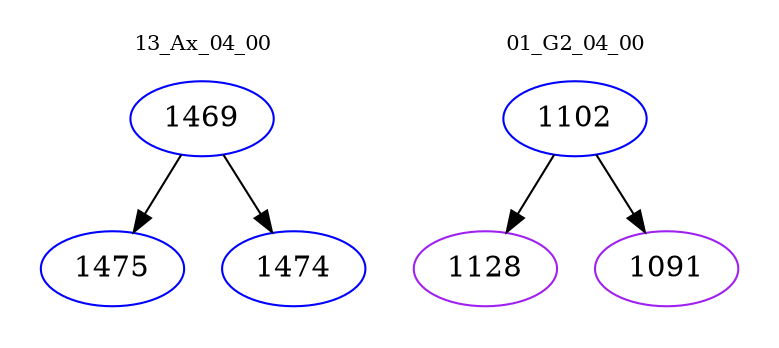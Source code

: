 digraph{
subgraph cluster_0 {
color = white
label = "13_Ax_04_00";
fontsize=10;
T0_1469 [label="1469", color="blue"]
T0_1469 -> T0_1475 [color="black"]
T0_1475 [label="1475", color="blue"]
T0_1469 -> T0_1474 [color="black"]
T0_1474 [label="1474", color="blue"]
}
subgraph cluster_1 {
color = white
label = "01_G2_04_00";
fontsize=10;
T1_1102 [label="1102", color="blue"]
T1_1102 -> T1_1128 [color="black"]
T1_1128 [label="1128", color="purple"]
T1_1102 -> T1_1091 [color="black"]
T1_1091 [label="1091", color="purple"]
}
}
